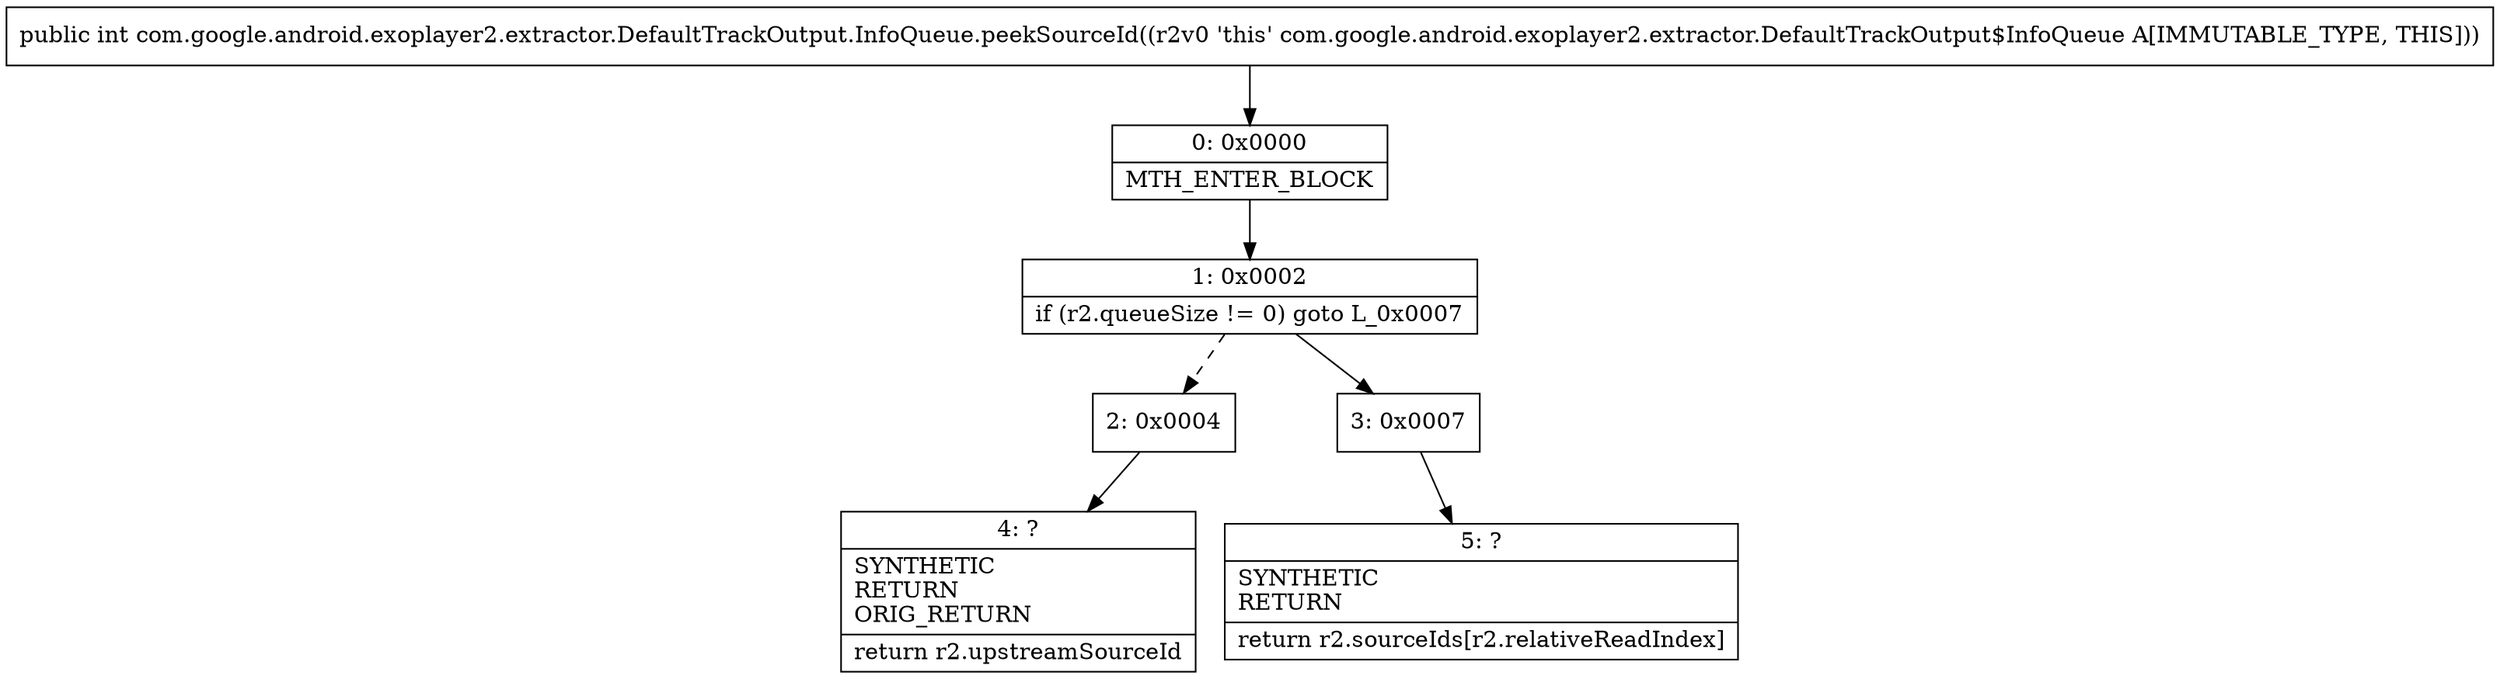 digraph "CFG forcom.google.android.exoplayer2.extractor.DefaultTrackOutput.InfoQueue.peekSourceId()I" {
Node_0 [shape=record,label="{0\:\ 0x0000|MTH_ENTER_BLOCK\l}"];
Node_1 [shape=record,label="{1\:\ 0x0002|if (r2.queueSize != 0) goto L_0x0007\l}"];
Node_2 [shape=record,label="{2\:\ 0x0004}"];
Node_3 [shape=record,label="{3\:\ 0x0007}"];
Node_4 [shape=record,label="{4\:\ ?|SYNTHETIC\lRETURN\lORIG_RETURN\l|return r2.upstreamSourceId\l}"];
Node_5 [shape=record,label="{5\:\ ?|SYNTHETIC\lRETURN\l|return r2.sourceIds[r2.relativeReadIndex]\l}"];
MethodNode[shape=record,label="{public int com.google.android.exoplayer2.extractor.DefaultTrackOutput.InfoQueue.peekSourceId((r2v0 'this' com.google.android.exoplayer2.extractor.DefaultTrackOutput$InfoQueue A[IMMUTABLE_TYPE, THIS])) }"];
MethodNode -> Node_0;
Node_0 -> Node_1;
Node_1 -> Node_2[style=dashed];
Node_1 -> Node_3;
Node_2 -> Node_4;
Node_3 -> Node_5;
}

